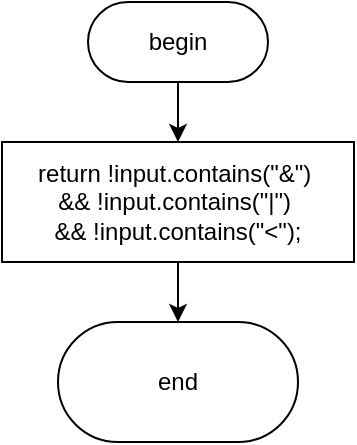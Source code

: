 <mxfile version="27.0.2">
  <diagram id="C5RBs43oDa-KdzZeNtuy" name="Page-1">
    <mxGraphModel dx="1234" dy="786" grid="1" gridSize="10" guides="1" tooltips="1" connect="1" arrows="1" fold="1" page="1" pageScale="1" pageWidth="827" pageHeight="1169" math="0" shadow="0">
      <root>
        <mxCell id="WIyWlLk6GJQsqaUBKTNV-0" />
        <mxCell id="WIyWlLk6GJQsqaUBKTNV-1" parent="WIyWlLk6GJQsqaUBKTNV-0" />
        <mxCell id="w74hQknrkM_GpIm0Ed2l-0" style="edgeStyle=orthogonalEdgeStyle;rounded=0;orthogonalLoop=1;jettySize=auto;html=1;entryX=0.5;entryY=0;entryDx=0;entryDy=0;" parent="WIyWlLk6GJQsqaUBKTNV-1" source="w74hQknrkM_GpIm0Ed2l-1" target="w74hQknrkM_GpIm0Ed2l-3" edge="1">
          <mxGeometry relative="1" as="geometry" />
        </mxCell>
        <mxCell id="w74hQknrkM_GpIm0Ed2l-1" value="begin" style="rounded=1;whiteSpace=wrap;html=1;arcSize=50;" parent="WIyWlLk6GJQsqaUBKTNV-1" vertex="1">
          <mxGeometry x="369" y="10" width="90" height="40" as="geometry" />
        </mxCell>
        <mxCell id="w74hQknrkM_GpIm0Ed2l-2" style="edgeStyle=orthogonalEdgeStyle;rounded=0;orthogonalLoop=1;jettySize=auto;html=1;entryX=0.5;entryY=0;entryDx=0;entryDy=0;" parent="WIyWlLk6GJQsqaUBKTNV-1" source="w74hQknrkM_GpIm0Ed2l-3" target="w74hQknrkM_GpIm0Ed2l-4" edge="1">
          <mxGeometry relative="1" as="geometry" />
        </mxCell>
        <mxCell id="w74hQknrkM_GpIm0Ed2l-3" value="&lt;div style=&quot;&quot;&gt;&lt;pre style=&quot;&quot;&gt;&lt;div style=&quot;&quot;&gt;&lt;p style=&quot;&quot;&gt;&lt;font face=&quot;Helvetica&quot;&gt;&lt;font style=&quot;color: rgb(0, 0, 0);&quot;&gt;return !input.contains(&quot;&amp;amp;&quot;) &lt;br&gt;&lt;/font&gt;&lt;font style=&quot;color: rgb(0, 0, 0);&quot;&gt;&amp;amp;&amp;amp; !input.contains(&quot;|&quot;) &lt;br&gt;&lt;/font&gt;&lt;font style=&quot;color: rgb(0, 0, 0);&quot;&gt;&amp;amp;&amp;amp; !input.contains(&quot;&amp;lt;&quot;);&lt;/font&gt;&lt;/font&gt;&lt;/p&gt;&lt;/div&gt;&lt;/pre&gt;&lt;/div&gt;" style="rounded=0;whiteSpace=wrap;html=1;" parent="WIyWlLk6GJQsqaUBKTNV-1" vertex="1">
          <mxGeometry x="326" y="80" width="176" height="60" as="geometry" />
        </mxCell>
        <mxCell id="w74hQknrkM_GpIm0Ed2l-4" value="end" style="rounded=1;whiteSpace=wrap;html=1;arcSize=50;" parent="WIyWlLk6GJQsqaUBKTNV-1" vertex="1">
          <mxGeometry x="354" y="170" width="120" height="60" as="geometry" />
        </mxCell>
      </root>
    </mxGraphModel>
  </diagram>
</mxfile>
